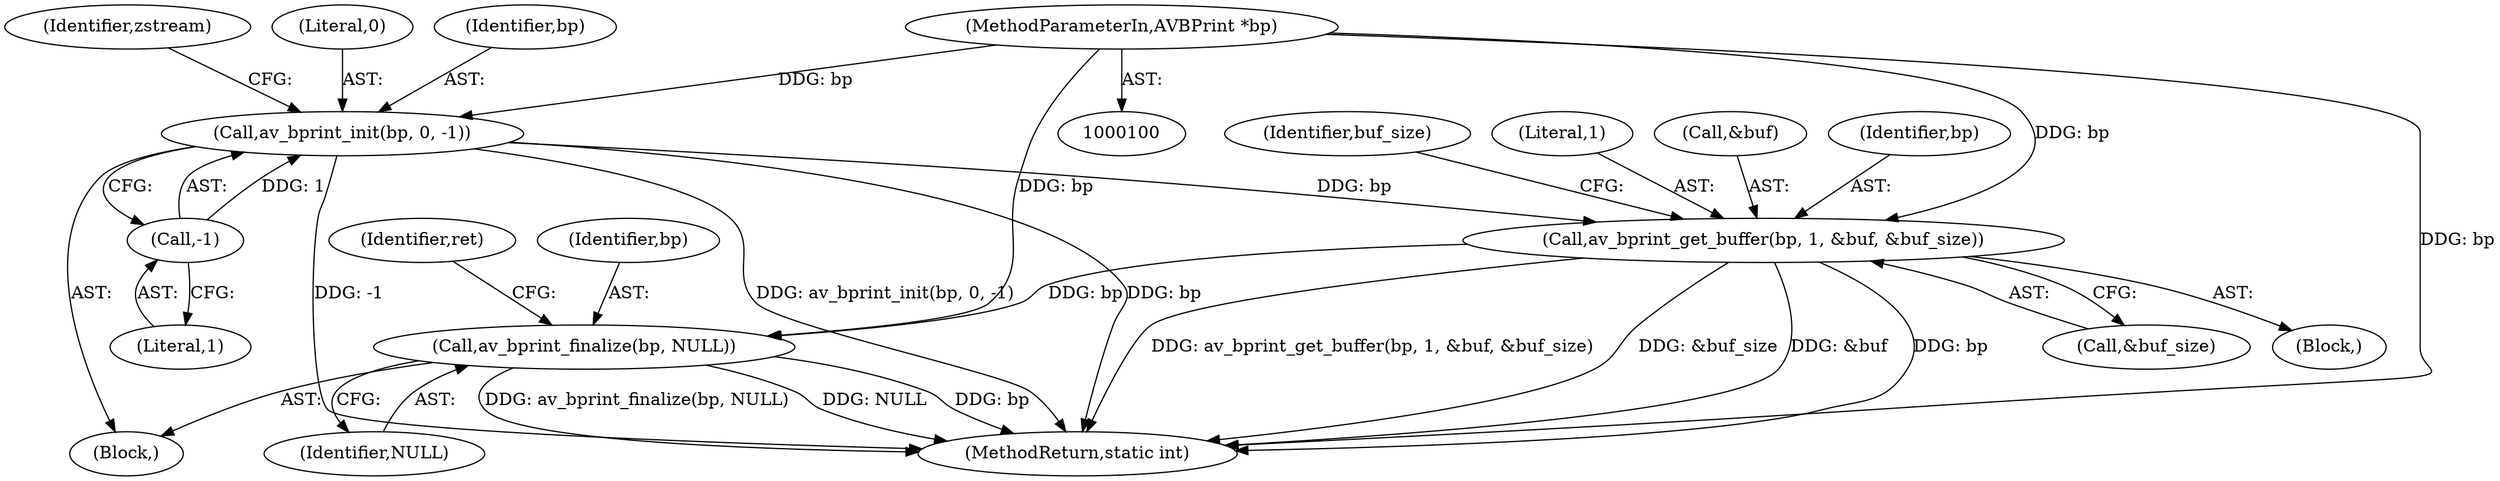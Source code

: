 digraph "1_FFmpeg_e371f031b942d73e02c090170975561fabd5c264@API" {
"1000235" [label="(Call,av_bprint_finalize(bp, NULL))"];
"1000158" [label="(Call,av_bprint_get_buffer(bp, 1, &buf, &buf_size))"];
"1000146" [label="(Call,av_bprint_init(bp, 0, -1))"];
"1000101" [label="(MethodParameterIn,AVBPrint *bp)"];
"1000149" [label="(Call,-1)"];
"1000104" [label="(Block,)"];
"1000154" [label="(Identifier,zstream)"];
"1000236" [label="(Identifier,bp)"];
"1000148" [label="(Literal,0)"];
"1000159" [label="(Identifier,bp)"];
"1000167" [label="(Identifier,buf_size)"];
"1000237" [label="(Identifier,NULL)"];
"1000147" [label="(Identifier,bp)"];
"1000240" [label="(MethodReturn,static int)"];
"1000146" [label="(Call,av_bprint_init(bp, 0, -1))"];
"1000149" [label="(Call,-1)"];
"1000163" [label="(Call,&buf_size)"];
"1000235" [label="(Call,av_bprint_finalize(bp, NULL))"];
"1000160" [label="(Literal,1)"];
"1000158" [label="(Call,av_bprint_get_buffer(bp, 1, &buf, &buf_size))"];
"1000150" [label="(Literal,1)"];
"1000239" [label="(Identifier,ret)"];
"1000157" [label="(Block,)"];
"1000161" [label="(Call,&buf)"];
"1000101" [label="(MethodParameterIn,AVBPrint *bp)"];
"1000235" -> "1000104"  [label="AST: "];
"1000235" -> "1000237"  [label="CFG: "];
"1000236" -> "1000235"  [label="AST: "];
"1000237" -> "1000235"  [label="AST: "];
"1000239" -> "1000235"  [label="CFG: "];
"1000235" -> "1000240"  [label="DDG: NULL"];
"1000235" -> "1000240"  [label="DDG: bp"];
"1000235" -> "1000240"  [label="DDG: av_bprint_finalize(bp, NULL)"];
"1000158" -> "1000235"  [label="DDG: bp"];
"1000101" -> "1000235"  [label="DDG: bp"];
"1000158" -> "1000157"  [label="AST: "];
"1000158" -> "1000163"  [label="CFG: "];
"1000159" -> "1000158"  [label="AST: "];
"1000160" -> "1000158"  [label="AST: "];
"1000161" -> "1000158"  [label="AST: "];
"1000163" -> "1000158"  [label="AST: "];
"1000167" -> "1000158"  [label="CFG: "];
"1000158" -> "1000240"  [label="DDG: bp"];
"1000158" -> "1000240"  [label="DDG: av_bprint_get_buffer(bp, 1, &buf, &buf_size)"];
"1000158" -> "1000240"  [label="DDG: &buf_size"];
"1000158" -> "1000240"  [label="DDG: &buf"];
"1000146" -> "1000158"  [label="DDG: bp"];
"1000101" -> "1000158"  [label="DDG: bp"];
"1000146" -> "1000104"  [label="AST: "];
"1000146" -> "1000149"  [label="CFG: "];
"1000147" -> "1000146"  [label="AST: "];
"1000148" -> "1000146"  [label="AST: "];
"1000149" -> "1000146"  [label="AST: "];
"1000154" -> "1000146"  [label="CFG: "];
"1000146" -> "1000240"  [label="DDG: -1"];
"1000146" -> "1000240"  [label="DDG: av_bprint_init(bp, 0, -1)"];
"1000146" -> "1000240"  [label="DDG: bp"];
"1000101" -> "1000146"  [label="DDG: bp"];
"1000149" -> "1000146"  [label="DDG: 1"];
"1000101" -> "1000100"  [label="AST: "];
"1000101" -> "1000240"  [label="DDG: bp"];
"1000149" -> "1000150"  [label="CFG: "];
"1000150" -> "1000149"  [label="AST: "];
}
